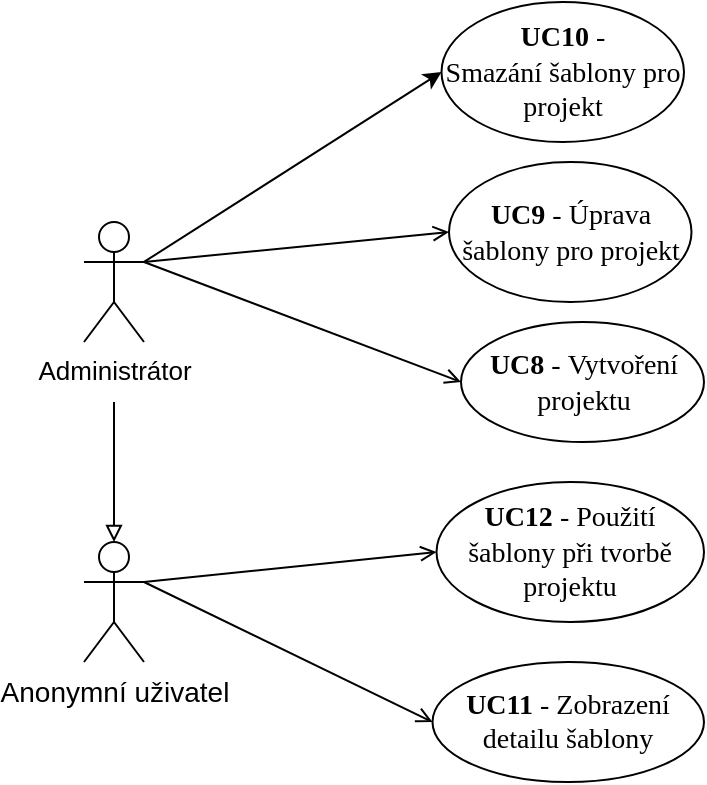 <mxfile version="20.7.4" type="device"><diagram id="JkZsmNrZyV-92f99cQ_1" name="Page-1"><mxGraphModel dx="1418" dy="828" grid="1" gridSize="10" guides="1" tooltips="1" connect="1" arrows="1" fold="1" page="1" pageScale="1" pageWidth="827" pageHeight="1169" math="0" shadow="0"><root><mxCell id="0"/><mxCell id="1" parent="0"/><mxCell id="qtBJiTT3AmvQE1Krtbr1-2" value="&lt;font style=&quot;font-size: 14px;&quot;&gt;Anonymní uživatel&lt;/font&gt;" style="shape=umlActor;verticalLabelPosition=bottom;verticalAlign=top;html=1;outlineConnect=0;" parent="1" vertex="1"><mxGeometry x="110" y="270" width="30" height="60" as="geometry"/></mxCell><mxCell id="7XVvorD3NYkGVHV2Zw1H-5" style="rounded=0;orthogonalLoop=1;jettySize=auto;html=1;entryX=0;entryY=0.5;entryDx=0;entryDy=0;endArrow=open;endFill=0;" parent="1" target="7XVvorD3NYkGVHV2Zw1H-3" edge="1"><mxGeometry relative="1" as="geometry"><mxPoint x="140" y="290" as="sourcePoint"/></mxGeometry></mxCell><mxCell id="7XVvorD3NYkGVHV2Zw1H-8" style="edgeStyle=none;rounded=0;orthogonalLoop=1;jettySize=auto;html=1;entryX=0;entryY=0.5;entryDx=0;entryDy=0;endArrow=open;endFill=0;" parent="1" target="7XVvorD3NYkGVHV2Zw1H-6" edge="1"><mxGeometry relative="1" as="geometry"><mxPoint x="140" y="290" as="sourcePoint"/></mxGeometry></mxCell><mxCell id="7XVvorD3NYkGVHV2Zw1H-17" style="edgeStyle=none;rounded=0;orthogonalLoop=1;jettySize=auto;html=1;exitX=1;exitY=0.333;exitDx=0;exitDy=0;exitPerimeter=0;entryX=0;entryY=0.5;entryDx=0;entryDy=0;endArrow=open;endFill=0;" parent="1" source="qtBJiTT3AmvQE1Krtbr1-6" target="7XVvorD3NYkGVHV2Zw1H-12" edge="1"><mxGeometry relative="1" as="geometry"/></mxCell><mxCell id="7XVvorD3NYkGVHV2Zw1H-18" style="edgeStyle=none;rounded=0;orthogonalLoop=1;jettySize=auto;html=1;exitX=1;exitY=0.333;exitDx=0;exitDy=0;exitPerimeter=0;entryX=0;entryY=0.5;entryDx=0;entryDy=0;endArrow=open;endFill=0;" parent="1" source="qtBJiTT3AmvQE1Krtbr1-6" target="7XVvorD3NYkGVHV2Zw1H-14" edge="1"><mxGeometry relative="1" as="geometry"/></mxCell><mxCell id="pwMEj_A59L6zENElOb9E-3" style="rounded=0;orthogonalLoop=1;jettySize=auto;html=1;exitX=1;exitY=0.333;exitDx=0;exitDy=0;exitPerimeter=0;entryX=0;entryY=0.5;entryDx=0;entryDy=0;" parent="1" source="qtBJiTT3AmvQE1Krtbr1-6" target="pwMEj_A59L6zENElOb9E-2" edge="1"><mxGeometry relative="1" as="geometry"/></mxCell><mxCell id="qtBJiTT3AmvQE1Krtbr1-6" value="&lt;font style=&quot;font-size: 13px;&quot;&gt;Administrátor&lt;/font&gt;" style="shape=umlActor;verticalLabelPosition=bottom;verticalAlign=top;html=1;outlineConnect=0;" parent="1" vertex="1"><mxGeometry x="110" y="110" width="30" height="60" as="geometry"/></mxCell><mxCell id="qtBJiTT3AmvQE1Krtbr1-28" style="edgeStyle=none;rounded=0;orthogonalLoop=1;jettySize=auto;html=1;endArrow=block;endFill=0;entryX=0.5;entryY=0;entryDx=0;entryDy=0;entryPerimeter=0;" parent="1" target="qtBJiTT3AmvQE1Krtbr1-2" edge="1"><mxGeometry relative="1" as="geometry"><mxPoint x="125" y="190" as="targetPoint"/><mxPoint x="125" y="200" as="sourcePoint"/></mxGeometry></mxCell><mxCell id="7XVvorD3NYkGVHV2Zw1H-3" value="&lt;span dir=&quot;ltr&quot; role=&quot;presentation&quot; style=&quot;left: 182.806px; top: 505.496px; font-size: 14px; font-family: serif; transform: scaleX(1.244);&quot;&gt;&lt;b&gt;UC11&amp;nbsp;&lt;/b&gt;- Zobrazení detailu šablony&lt;/span&gt;" style="ellipse;whiteSpace=wrap;html=1;" parent="1" vertex="1"><mxGeometry x="284.25" y="330" width="135.75" height="60" as="geometry"/></mxCell><mxCell id="7XVvorD3NYkGVHV2Zw1H-6" value="&lt;font style=&quot;font-size: 14px;&quot;&gt;&lt;span dir=&quot;ltr&quot; role=&quot;presentation&quot; style=&quot;left: 182.806px; top: 505.496px; font-family: serif; transform: scaleX(1.244);&quot;&gt;&lt;b style=&quot;&quot;&gt;UC12&amp;nbsp;&lt;/b&gt;-&amp;nbsp;&lt;/span&gt;&lt;span dir=&quot;ltr&quot; role=&quot;presentation&quot; style=&quot;left: 182.806px; top: 568.4px; font-family: serif; transform: scaleX(1.243);&quot;&gt;Použití šablony při tvorbě projektu&lt;/span&gt;&lt;/font&gt;" style="ellipse;whiteSpace=wrap;html=1;" parent="1" vertex="1"><mxGeometry x="286.25" y="240" width="133.75" height="70" as="geometry"/></mxCell><mxCell id="7XVvorD3NYkGVHV2Zw1H-12" value="&lt;font style=&quot;font-size: 14px;&quot;&gt;&lt;span dir=&quot;ltr&quot; role=&quot;presentation&quot; style=&quot;left: 182.806px; top: 505.496px; font-family: serif; transform: scaleX(1.244);&quot;&gt;&lt;b style=&quot;&quot;&gt;UC8&amp;nbsp;&lt;/b&gt;-&amp;nbsp;&lt;/span&gt;&lt;span dir=&quot;ltr&quot; role=&quot;presentation&quot; style=&quot;left: 182.806px; top: 798.806px; font-family: serif; transform: scaleX(1.246);&quot;&gt;Vytvoření projektu&lt;/span&gt;&lt;/font&gt;" style="ellipse;whiteSpace=wrap;html=1;" parent="1" vertex="1"><mxGeometry x="298.5" y="160" width="121.5" height="60" as="geometry"/></mxCell><mxCell id="7XVvorD3NYkGVHV2Zw1H-14" value="&lt;font style=&quot;font-size: 14px;&quot;&gt;&lt;span dir=&quot;ltr&quot; role=&quot;presentation&quot; style=&quot;left: 182.806px; top: 505.496px; font-family: serif; transform: scaleX(1.244);&quot;&gt;&lt;b style=&quot;&quot;&gt;UC9&amp;nbsp;&lt;/b&gt;-&amp;nbsp;&lt;/span&gt;&lt;span dir=&quot;ltr&quot; role=&quot;presentation&quot; style=&quot;left: 182.806px; top: 798.806px; font-family: serif; transform: scaleX(1.246);&quot;&gt;Úprava šablony pro projekt&lt;/span&gt;&lt;/font&gt;" style="ellipse;whiteSpace=wrap;html=1;" parent="1" vertex="1"><mxGeometry x="292.5" y="80" width="121.25" height="70" as="geometry"/></mxCell><mxCell id="pwMEj_A59L6zENElOb9E-2" value="&lt;font style=&quot;font-size: 14px;&quot;&gt;&lt;span style=&quot;border-color: var(--border-color); left: 182.806px; top: 505.496px; font-family: serif; transform: scaleX(1.244);&quot; dir=&quot;ltr&quot; role=&quot;presentation&quot;&gt;&lt;b style=&quot;border-color: var(--border-color);&quot;&gt;UC10&amp;nbsp;&lt;/b&gt;- Smazání&amp;nbsp;&lt;/span&gt;&lt;span style=&quot;border-color: var(--border-color); left: 182.806px; top: 798.806px; font-family: serif; transform: scaleX(1.246);&quot; dir=&quot;ltr&quot; role=&quot;presentation&quot;&gt;šablony pro projekt&lt;/span&gt;&lt;/font&gt;" style="ellipse;whiteSpace=wrap;html=1;" parent="1" vertex="1"><mxGeometry x="288.75" width="121.25" height="70" as="geometry"/></mxCell></root></mxGraphModel></diagram></mxfile>